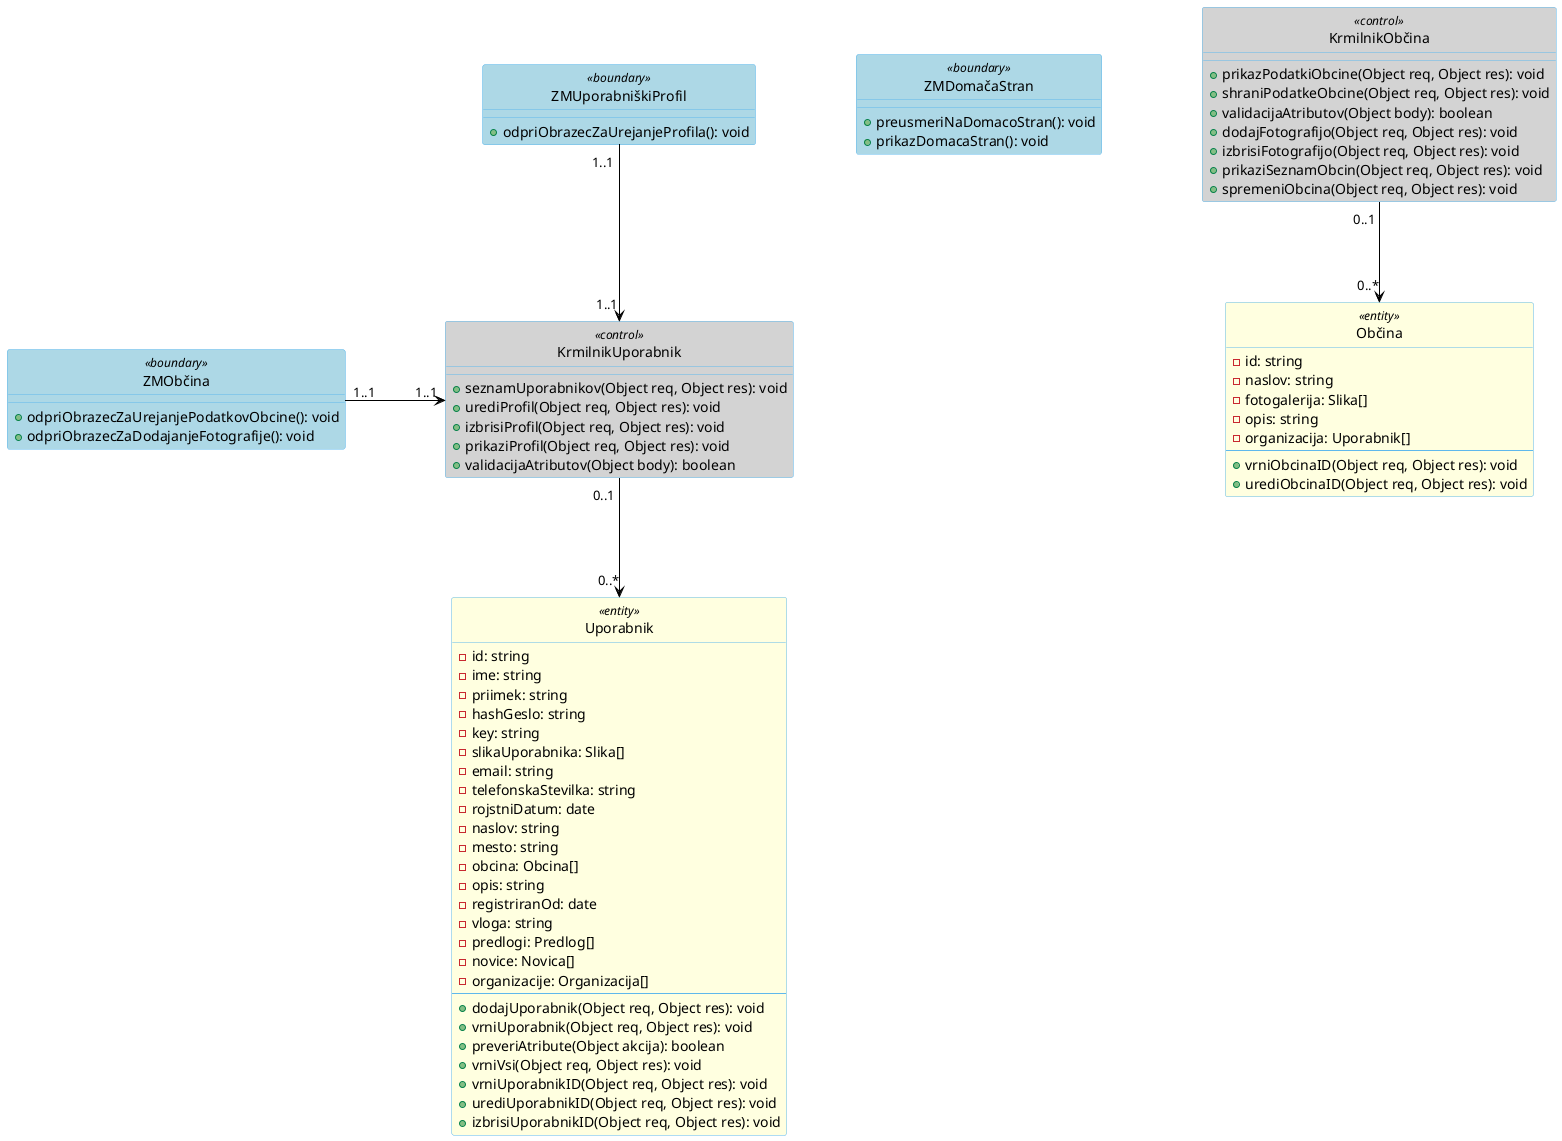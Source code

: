 @startuml
skinparam Class {
  backgroundColor white
  borderColor #5FB8EC
  arrowColor black
}
skinparam linetype ortho
skinparam backgroundcolor transparent
skinparam nodesep 100
skinparam ranksep 100
hide circle

Class "ZMObčina" as ZMObcina <<boundary>> #lightBlue {
 +odpriObrazecZaUrejanjePodatkovObcine(): void
 +odpriObrazecZaDodajanjeFotografije(): void
}

Class "ZMUporabniškiProfil" as ZMUporabniskiProfil <<boundary>> #lightBlue {
  +odpriObrazecZaUrejanjeProfila(): void
}

Class "ZMDomačaStran" as ZMDomacaStran <<boundary>> #lightBlue {
  +preusmeriNaDomacoStran(): void
  +prikazDomacaStran(): void
}

Class "KrmilnikUporabnik" as KrmilnikUporabnik <<control>> #lightGray {
  +seznamUporabnikov(Object req, Object res): void
  +urediProfil(Object req, Object res): void
  +izbrisiProfil(Object req, Object res): void
  +prikaziProfil(Object req, Object res): void
  +validacijaAtributov(Object body): boolean
}

Class "KrmilnikObčina" as KrmilnikObcina <<control>> #lightGray {
  +prikazPodatkiObcine(Object req, Object res): void
  +shraniPodatkeObcine(Object req, Object res): void
  +validacijaAtributov(Object body): boolean
  +dodajFotografijo(Object req, Object res): void
  +izbrisiFotografijo(Object req, Object res): void
  +prikaziSeznamObcin(Object req, Object res): void
  +spremeniObcina(Object req, Object res): void
}

Class "Uporabnik" as Uporabnik <<entity>> #lightYellow {
  -id: string
  -ime: string
  -priimek: string
  -hashGeslo: string
  -key: string
  -slikaUporabnika: Slika[]
  -email: string
  -telefonskaStevilka: string
  -rojstniDatum: date
  -naslov: string
  -mesto: string
  -obcina: Obcina[]
  -opis: string
  -registriranOd: date
  -vloga: string
  -predlogi: Predlog[]
  -novice: Novica[]
  -organizacije: Organizacija[]
  --
  +dodajUporabnik(Object req, Object res): void
  +vrniUporabnik(Object req, Object res): void
  +preveriAtribute(Object akcija): boolean
  +vrniVsi(Object req, Object res): void
  +vrniUporabnikID(Object req, Object res): void
  +urediUporabnikID(Object req, Object res): void
  +izbrisiUporabnikID(Object req, Object res): void
}

Class "Občina" as Obcina <<entity>> #lightYellow {
  -id: string
  -naslov: string
  -fotogalerija: Slika[]
  -opis: string
  -organizacija: Uporabnik[]
  --
  +vrniObcinaID(Object req, Object res): void
  +urediObcinaID(Object req, Object res): void
}

ZMObcina "1..1 " -right-> " 1..1" KrmilnikUporabnik
ZMUporabniskiProfil "1..1 " -down-> " 1..1" KrmilnikUporabnik
KrmilnikUporabnik "0..1 " -down-> " 0..*" Uporabnik
KrmilnikObcina "0..1 " -down-> " 0..*" Obcina
@enduml